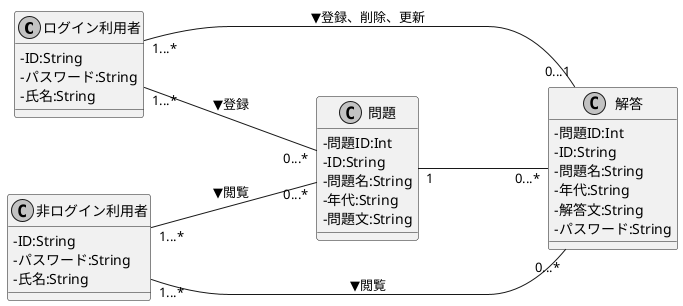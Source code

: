 @startuml class_diagram
skinparam monochrome true
skinparam shadowing false
skinparam classAttributeIconSize 0


class ログイン利用者{
    - ID:String    
    - パスワード:String
    - 氏名:String
}

class 非ログイン利用者{
    - ID:String    
    - パスワード:String
    - 氏名:String
}

class 問題{
    - 問題ID:Int
    - ID:String
    - 問題名:String
    - 年代:String
    - 問題文:String
}


class 解答{
    - 問題ID:Int
    - ID:String
    - 問題名:String
    - 年代:String
    - 解答文:String
    - パスワード:String
}

' 関係を定義 
left to right direction
ログイン利用者 "1...*" --- "0...*" 問題:"▼登録"
ログイン利用者 "1...*" --- "0...1" 解答:"▼登録、削除、更新"
非ログイン利用者 "1...*" --- "0...*" 問題:"▼閲覧"
非ログイン利用者 "1...*" --- "0...*" 解答:"▼閲覧"
問題 "1" --- "0...*" 解答

' umlの終了を宣言
@enduml